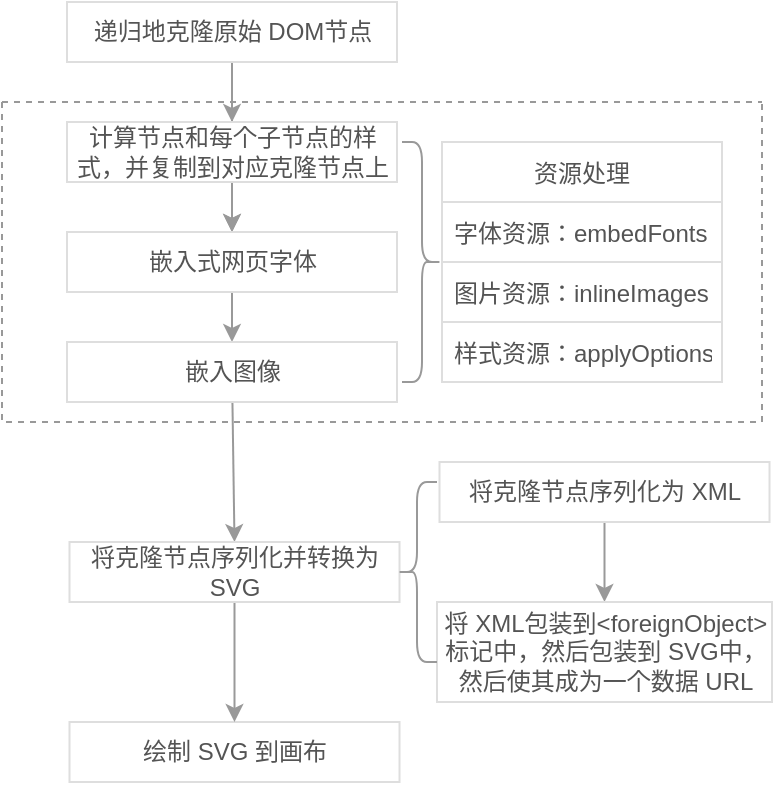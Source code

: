 <mxfile>
    <diagram id="GuzQfGuWI9vkjRt0VNdA" name="第 1 页">
        <mxGraphModel dx="444" dy="502" grid="1" gridSize="10" guides="1" tooltips="1" connect="1" arrows="1" fold="1" page="1" pageScale="1" pageWidth="1169" pageHeight="827" background="#FFFFFF" math="0" shadow="0">
            <root>
                <mxCell id="0"/>
                <mxCell id="1" parent="0"/>
                <mxCell id="2" style="fontStyle=1;strokeWidth=1;html=1;exitX=0.5;exitY=1;exitDx=0;exitDy=0;entryX=0.5;entryY=0;entryDx=0;entryDy=0;fillColor=#f9f7ed;strokeColor=#999999;fontColor=#545454;shadow=0;" parent="1" source="3" target="5" edge="1">
                    <mxGeometry relative="1" as="geometry">
                        <mxPoint x="320" y="330" as="sourcePoint"/>
                        <mxPoint x="320" y="260" as="targetPoint"/>
                    </mxGeometry>
                </mxCell>
                <mxCell id="34" value="" style="edgeStyle=none;html=1;strokeColor=#999999;shadow=0;" edge="1" parent="1" source="3" target="13">
                    <mxGeometry relative="1" as="geometry"/>
                </mxCell>
                <mxCell id="3" value="递归地克隆原始 DOM节点" style="rounded=0;whiteSpace=wrap;fillColor=#FFFFFF;strokeColor=#DEDEDE;fontColor=#545454;shadow=0;gradientColor=none;imageAspect=1;" parent="1" vertex="1">
                    <mxGeometry x="222.5" y="200" width="165" height="30" as="geometry"/>
                </mxCell>
                <mxCell id="23" value="" style="edgeStyle=none;html=1;strokeColor=#999999;entryX=0.5;entryY=0;entryDx=0;entryDy=0;shadow=0;" edge="1" parent="1" source="5" target="13">
                    <mxGeometry relative="1" as="geometry"/>
                </mxCell>
                <mxCell id="5" value="计算节点和每个子节点的样式，并复制到对应克隆节点上" style="rounded=0;whiteSpace=wrap;fillColor=#FFFFFF;strokeColor=#DEDEDE;fontColor=#545454;shadow=0;" parent="1" vertex="1">
                    <mxGeometry x="222.5" y="260" width="165" height="30" as="geometry"/>
                </mxCell>
                <mxCell id="12" value="绘制 SVG 到画布" style="rounded=0;whiteSpace=wrap;html=1;fillColor=#FFFFFF;strokeColor=#DEDEDE;fontColor=#545454;shadow=0;" parent="1" vertex="1">
                    <mxGeometry x="223.75" y="560" width="165" height="30" as="geometry"/>
                </mxCell>
                <mxCell id="26" value="" style="edgeStyle=none;html=1;strokeColor=#999999;entryX=0.5;entryY=0;entryDx=0;entryDy=0;shadow=0;" edge="1" parent="1" source="13" target="14">
                    <mxGeometry relative="1" as="geometry"/>
                </mxCell>
                <mxCell id="13" value="嵌入式网页字体" style="rounded=0;whiteSpace=wrap;fillColor=#FFFFFF;strokeColor=#DEDEDE;fontColor=#545454;html=1;shadow=0;" vertex="1" parent="1">
                    <mxGeometry x="222.5" y="315" width="165" height="30" as="geometry"/>
                </mxCell>
                <mxCell id="28" value="" style="edgeStyle=none;html=1;strokeColor=#999999;entryX=0.5;entryY=0;entryDx=0;entryDy=0;shadow=0;" edge="1" parent="1" source="14" target="15">
                    <mxGeometry relative="1" as="geometry"/>
                </mxCell>
                <mxCell id="14" value="嵌入图像" style="rounded=0;whiteSpace=wrap;fillColor=#FFFFFF;strokeColor=#DEDEDE;fontColor=#545454;html=1;shadow=0;" vertex="1" parent="1">
                    <mxGeometry x="222.5" y="370" width="165" height="30" as="geometry"/>
                </mxCell>
                <mxCell id="29" value="" style="edgeStyle=none;html=1;strokeColor=#999999;shadow=0;entryX=0.5;entryY=0;entryDx=0;entryDy=0;" edge="1" parent="1" source="15" target="12">
                    <mxGeometry relative="1" as="geometry">
                        <mxPoint x="306.25" y="480" as="targetPoint"/>
                    </mxGeometry>
                </mxCell>
                <mxCell id="15" value="将克隆节点序列化并转换为 SVG" style="rounded=0;whiteSpace=wrap;fillColor=#FFFFFF;strokeColor=#DEDEDE;fontColor=#545454;html=1;shadow=0;" vertex="1" parent="1">
                    <mxGeometry x="223.75" y="470" width="165" height="30" as="geometry"/>
                </mxCell>
                <mxCell id="33" value="" style="swimlane;startSize=0;strokeColor=#999999;html=1;dashed=1;shadow=0;" vertex="1" parent="1">
                    <mxGeometry x="190" y="250" width="380" height="160" as="geometry"/>
                </mxCell>
                <mxCell id="6" value="资源处理" style="swimlane;fontStyle=0;childLayout=stackLayout;horizontal=1;startSize=30;horizontalStack=0;resizeParent=1;resizeParentMax=0;resizeLast=0;collapsible=1;marginBottom=0;fillColor=#FFFFFF;strokeColor=#DEDEDE;fontColor=#545454;shadow=0;" parent="33" vertex="1">
                    <mxGeometry x="220" y="20" width="140" height="120" as="geometry">
                        <mxRectangle x="402.5" y="260" width="60" height="30" as="alternateBounds"/>
                    </mxGeometry>
                </mxCell>
                <mxCell id="7" value="字体资源：embedFonts" style="text;fillColor=#FFFFFF;align=left;verticalAlign=middle;spacingLeft=4;spacingRight=4;overflow=hidden;points=[[0,0.5],[1,0.5]];portConstraint=eastwest;rotatable=0;strokeColor=#DEDEDE;fontColor=#545454;shadow=0;" parent="6" vertex="1">
                    <mxGeometry y="30" width="140" height="30" as="geometry"/>
                </mxCell>
                <mxCell id="8" value="图片资源：inlineImages" style="text;fillColor=#FFFFFF;align=left;verticalAlign=middle;spacingLeft=4;spacingRight=4;overflow=hidden;points=[[0,0.5],[1,0.5]];portConstraint=eastwest;rotatable=0;strokeColor=#DEDEDE;fontColor=#545454;shadow=0;" parent="6" vertex="1">
                    <mxGeometry y="60" width="140" height="30" as="geometry"/>
                </mxCell>
                <mxCell id="9" value="样式资源：applyOptions" style="text;fillColor=#FFFFFF;align=left;verticalAlign=middle;spacingLeft=4;spacingRight=4;overflow=hidden;points=[[0,0.5],[1,0.5]];portConstraint=eastwest;rotatable=0;strokeColor=#DEDEDE;fontColor=#545454;shadow=0;" parent="6" vertex="1">
                    <mxGeometry y="90" width="140" height="30" as="geometry"/>
                </mxCell>
                <mxCell id="37" value="" style="shape=curlyBracket;whiteSpace=wrap;html=1;rounded=1;flipH=1;shadow=0;fontFamily=Helvetica;fontSize=12;fontColor=#545454;strokeColor=#999999;fillColor=none;gradientColor=none;" vertex="1" parent="33">
                    <mxGeometry x="200" y="20" width="20" height="120" as="geometry"/>
                </mxCell>
                <mxCell id="42" value="" style="edgeStyle=none;html=1;shadow=0;fontFamily=Helvetica;fontSize=12;fontColor=#545454;strokeColor=#999999;" edge="1" parent="1" source="38" target="39">
                    <mxGeometry relative="1" as="geometry"/>
                </mxCell>
                <mxCell id="38" value="将克隆节点序列化为 XML" style="rounded=0;whiteSpace=wrap;fillColor=#FFFFFF;strokeColor=#DEDEDE;fontColor=#545454;html=1;shadow=0;" vertex="1" parent="1">
                    <mxGeometry x="408.75" y="430" width="165" height="30" as="geometry"/>
                </mxCell>
                <mxCell id="39" value="将 XML包装到&amp;lt;foreignObject&amp;gt;标记中，然后包装到 SVG中，然后使其成为一个数据 URL" style="rounded=0;whiteSpace=wrap;fillColor=#FFFFFF;strokeColor=#DEDEDE;fontColor=#545454;html=1;shadow=0;" vertex="1" parent="1">
                    <mxGeometry x="407.5" y="500" width="167.5" height="50" as="geometry"/>
                </mxCell>
                <mxCell id="41" value="" style="shape=curlyBracket;whiteSpace=wrap;html=1;rounded=1;shadow=0;fontFamily=Helvetica;fontSize=12;fontColor=#545454;strokeColor=#999999;fillColor=none;gradientColor=none;" vertex="1" parent="1">
                    <mxGeometry x="387.5" y="440" width="20" height="90" as="geometry"/>
                </mxCell>
            </root>
        </mxGraphModel>
    </diagram>
</mxfile>